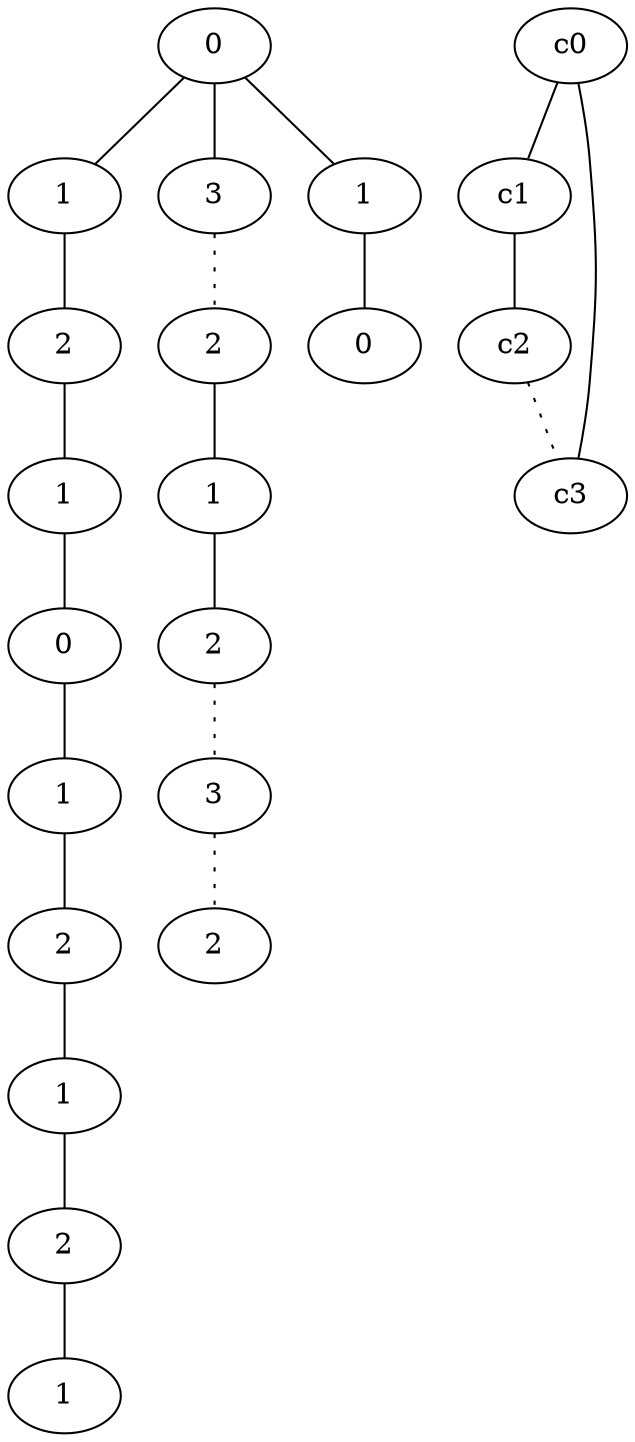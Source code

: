 graph {
a0[label=0];
a1[label=1];
a2[label=2];
a3[label=1];
a4[label=0];
a5[label=1];
a6[label=2];
a7[label=1];
a8[label=2];
a9[label=1];
a10[label=3];
a11[label=2];
a12[label=1];
a13[label=2];
a14[label=3];
a15[label=2];
a16[label=1];
a17[label=0];
a0 -- a1;
a0 -- a10;
a0 -- a16;
a1 -- a2;
a2 -- a3;
a3 -- a4;
a4 -- a5;
a5 -- a6;
a6 -- a7;
a7 -- a8;
a8 -- a9;
a10 -- a11 [style=dotted];
a11 -- a12;
a12 -- a13;
a13 -- a14 [style=dotted];
a14 -- a15 [style=dotted];
a16 -- a17;
c0 -- c1;
c0 -- c3;
c1 -- c2;
c2 -- c3 [style=dotted];
}
